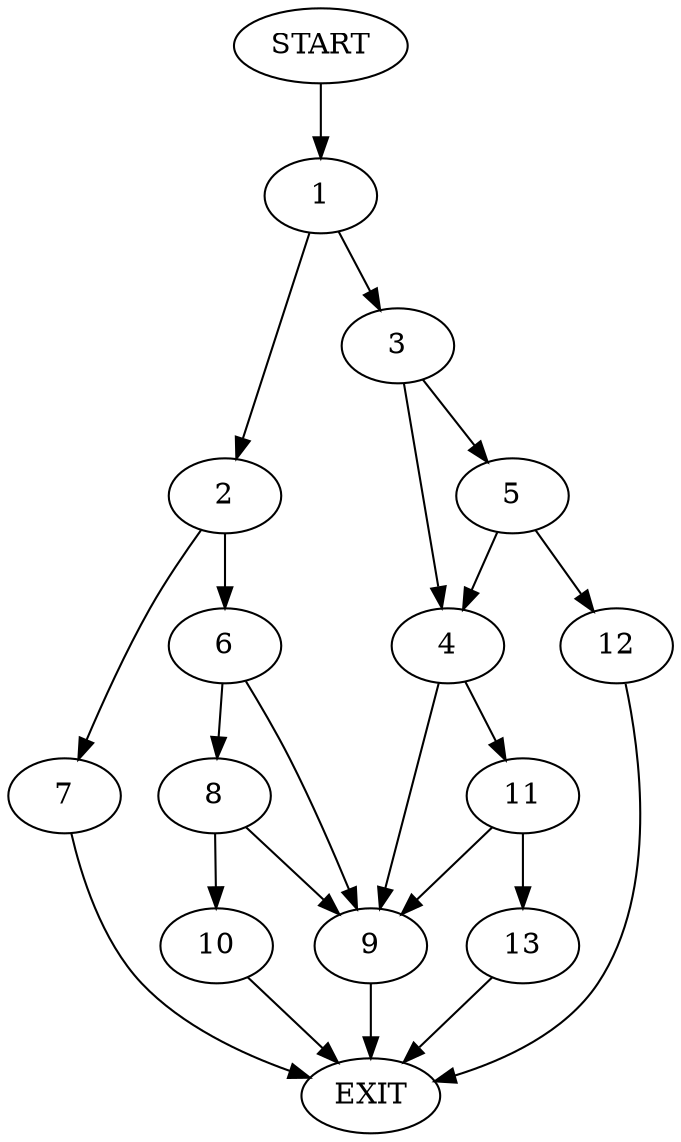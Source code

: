 digraph {
0 [label="START"]
14 [label="EXIT"]
0 -> 1
1 -> 2
1 -> 3
3 -> 4
3 -> 5
2 -> 6
2 -> 7
7 -> 14
6 -> 8
6 -> 9
8 -> 10
8 -> 9
9 -> 14
10 -> 14
4 -> 11
4 -> 9
5 -> 4
5 -> 12
12 -> 14
11 -> 13
11 -> 9
13 -> 14
}
